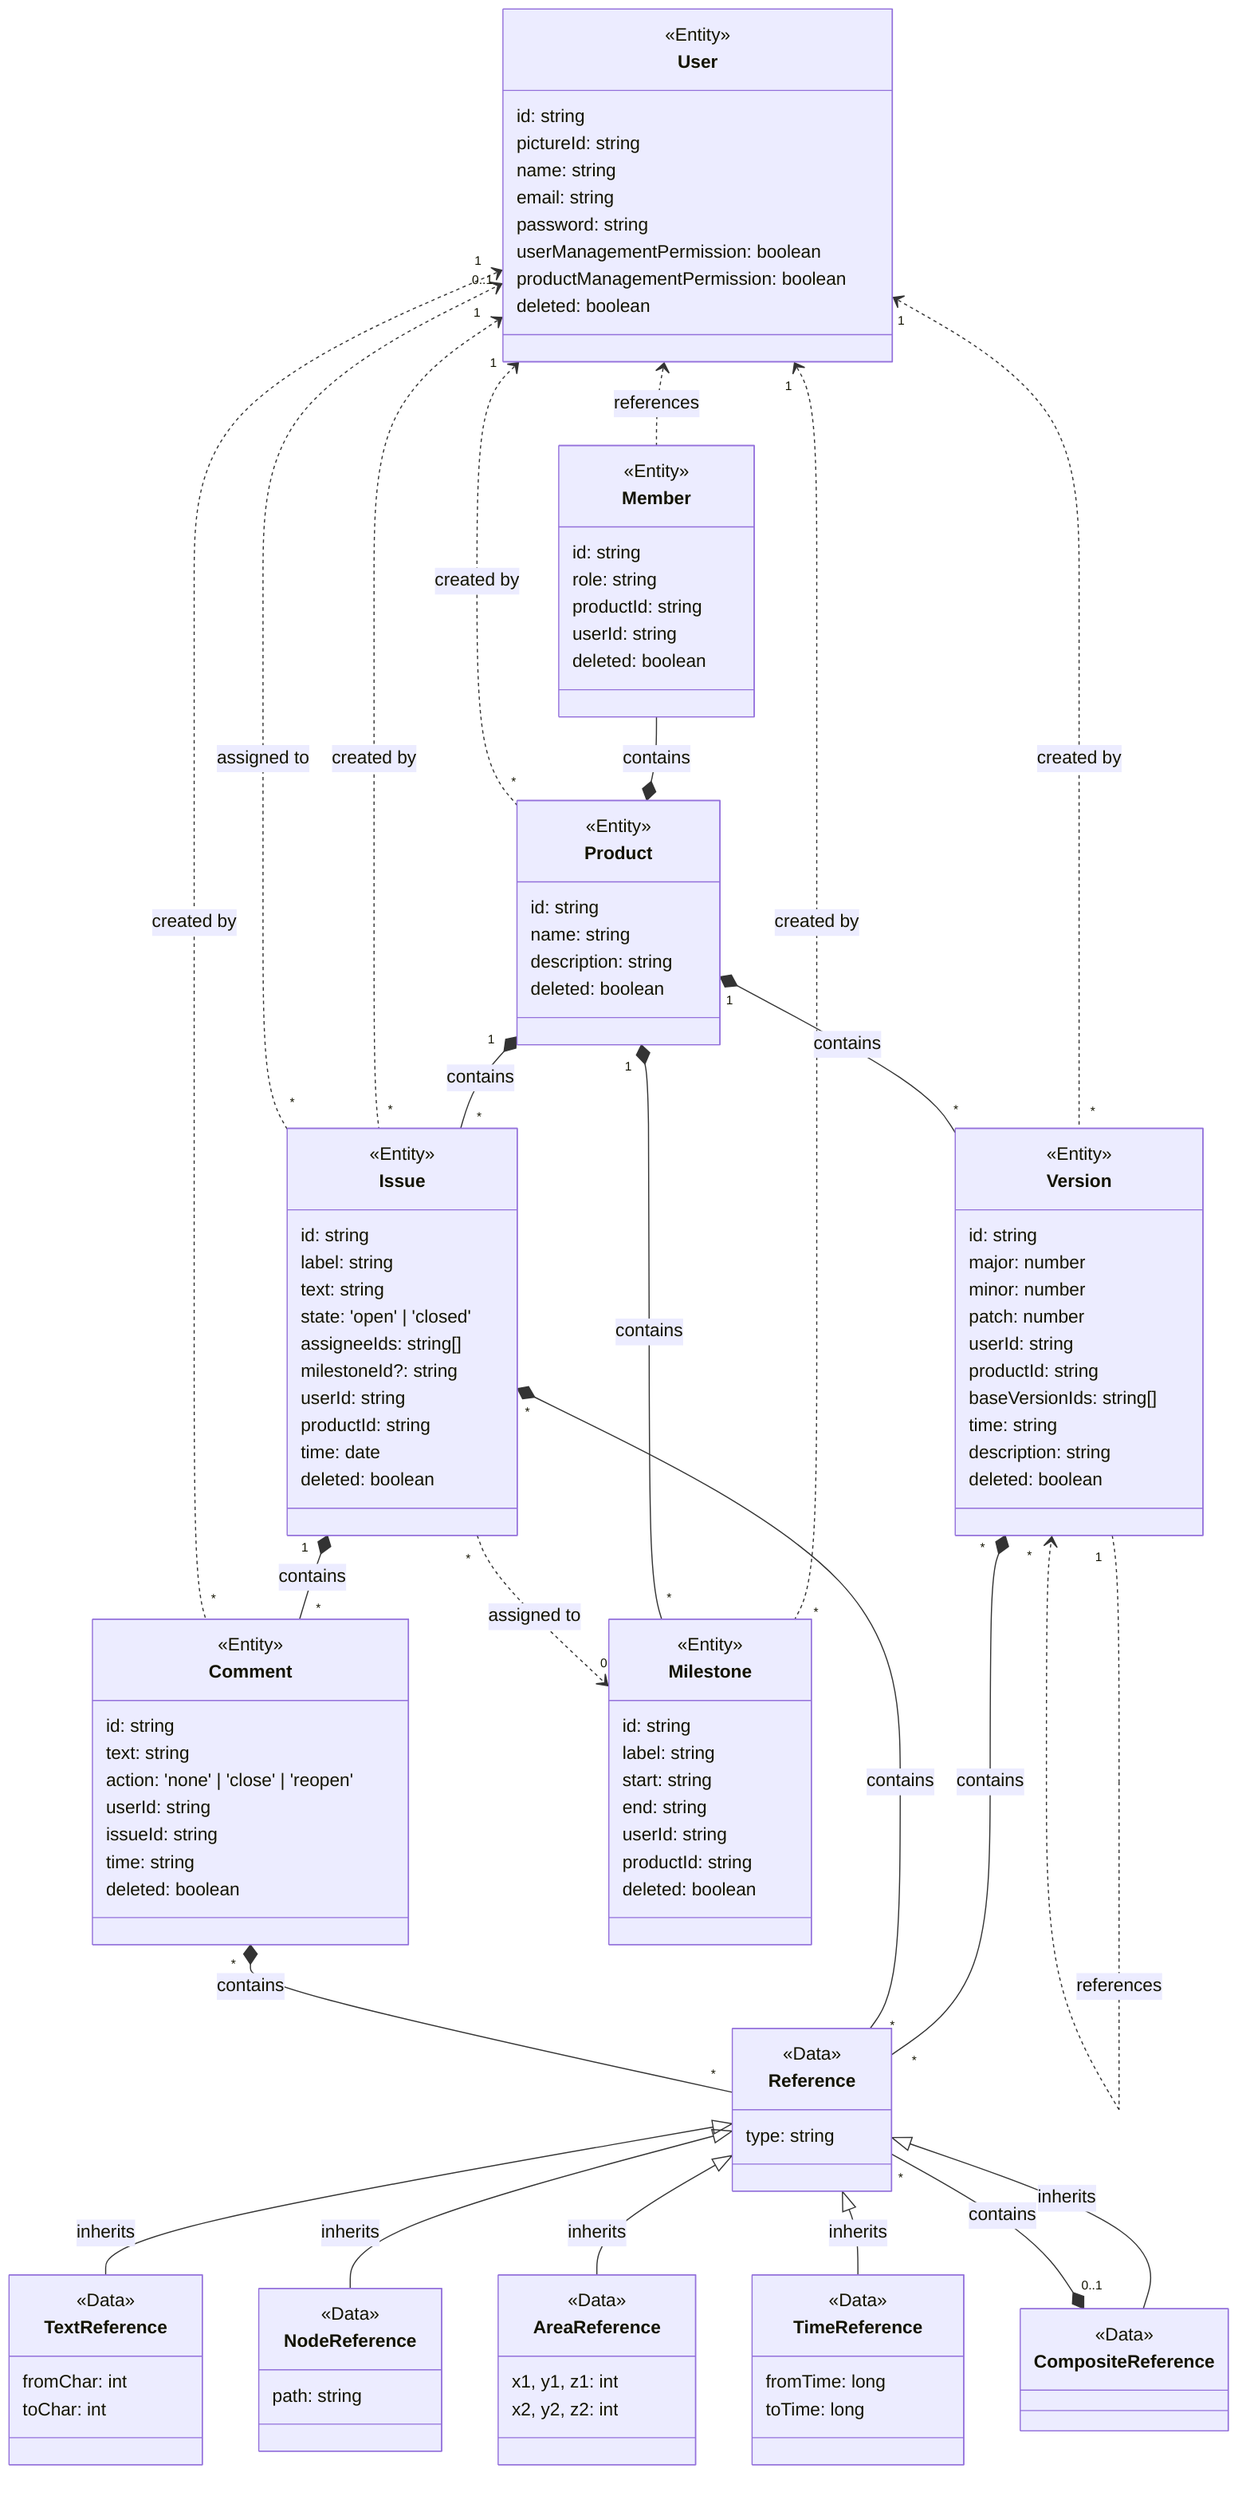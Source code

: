 classDiagram
    direction TB

    class User {
        id: string
        pictureId: string
        name: string
        email: string
        password: string
        userManagementPermission: boolean 
        productManagementPermission: boolean
        deleted: boolean
    }
    class Product {
        id: string
        name: string
        description: string
        deleted: boolean
    }
    class Member {
        id: string
        role: string
        productId: string
        userId: string
        deleted: boolean
    }
    class Version {
        id: string
        major: number
        minor: number
        patch: number
        userId: string
        productId: string
        baseVersionIds: string[]
        time: string
        description: string
        deleted: boolean
    }
    class Reference {
        type: string
    }
    class Issue {
        id: string
        label: string
        text: string
        state: 'open' | 'closed'
        assigneeIds: string[]
        milestoneId?: string
        userId: string
        productId: string
        time: date
        deleted: boolean
    }
    class Comment {
        id: string
        text: string
        action: 'none' | 'close' | 'reopen'
        userId: string
        issueId: string
        time: string
        deleted: boolean
    }
    class Milestone {
        id: string
        label: string
        start: string
        end: string
        userId: string
        productId: string
        deleted: boolean
    }

    <<Entity>> User
    <<Entity>> Product
    <<Entity>> Member
    <<Entity>> Version
    <<Entity>> Issue
    <<Entity>> Comment
    <<Entity>> Milestone

    

    <<Data>> Reference

    User <.. Member : references
    Member --* Product : contains

    Issue "1" *-- "*" Comment : contains
    Product "1" *-- "*" Issue : contains

    User "1" <.. "*" Product : created by
    User "1" <.. "*" Version : created by
    User "1" <.. "*" Issue : created by
    User "1" <.. "*" Comment : created by
    User "1" <.. "*" Milestone : created by
    
    Product "1" *-- "*" Version : contains
    Product "1" *-- "*" Milestone : contains
    
   
    Version "1" ..> "*" Version : references
    Version "*" *-- "*" Reference : contains
 
    
    Issue "*" ..> "0..1" Milestone : assigned to
    Issue "*" ..> "0..1" User : assigned to
    Issue "*" *-- "*" Reference : contains
    Comment "*" *-- "*" Reference : contains

    Reference <|-- TextReference: inherits
    Reference <|-- NodeReference: inherits
    Reference <|-- AreaReference: inherits
    Reference <|-- TimeReference: inherits
    Reference <|-- CompositeReference: inherits
    Reference "*" --* "0..1" CompositeReference: contains

    class TextReference {
        fromChar: int
        toChar: int
    }
    class NodeReference {
        path: string
    }
    class AreaReference {
        x1, y1, z1: int
        x2, y2, z2: int
    }
    class TimeReference {
        fromTime: long
        toTime: long
    }
    class CompositeReference {

    }

    <<Data>> TextReference
    <<Data>> NodeReference
    <<Data>> AreaReference
    <<Data>> TimeReference
    <<Data>> CompositeReference